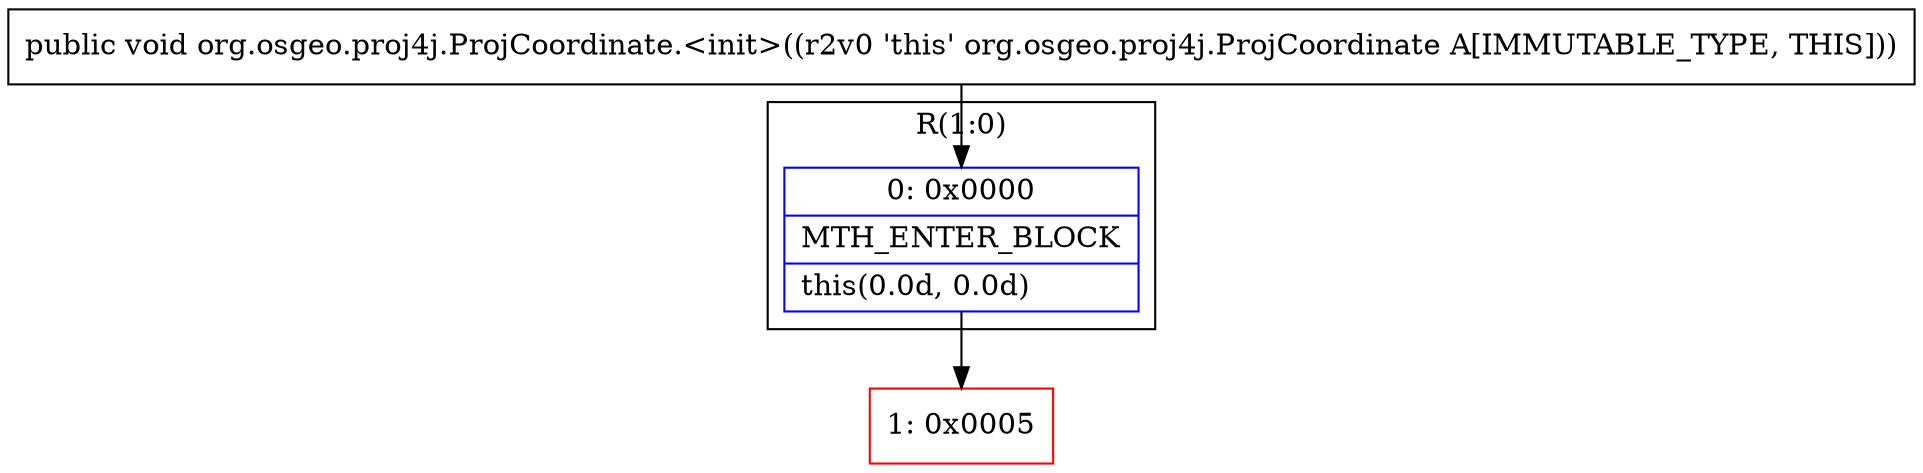 digraph "CFG fororg.osgeo.proj4j.ProjCoordinate.\<init\>()V" {
subgraph cluster_Region_527285257 {
label = "R(1:0)";
node [shape=record,color=blue];
Node_0 [shape=record,label="{0\:\ 0x0000|MTH_ENTER_BLOCK\l|this(0.0d, 0.0d)\l}"];
}
Node_1 [shape=record,color=red,label="{1\:\ 0x0005}"];
MethodNode[shape=record,label="{public void org.osgeo.proj4j.ProjCoordinate.\<init\>((r2v0 'this' org.osgeo.proj4j.ProjCoordinate A[IMMUTABLE_TYPE, THIS])) }"];
MethodNode -> Node_0;
Node_0 -> Node_1;
}


